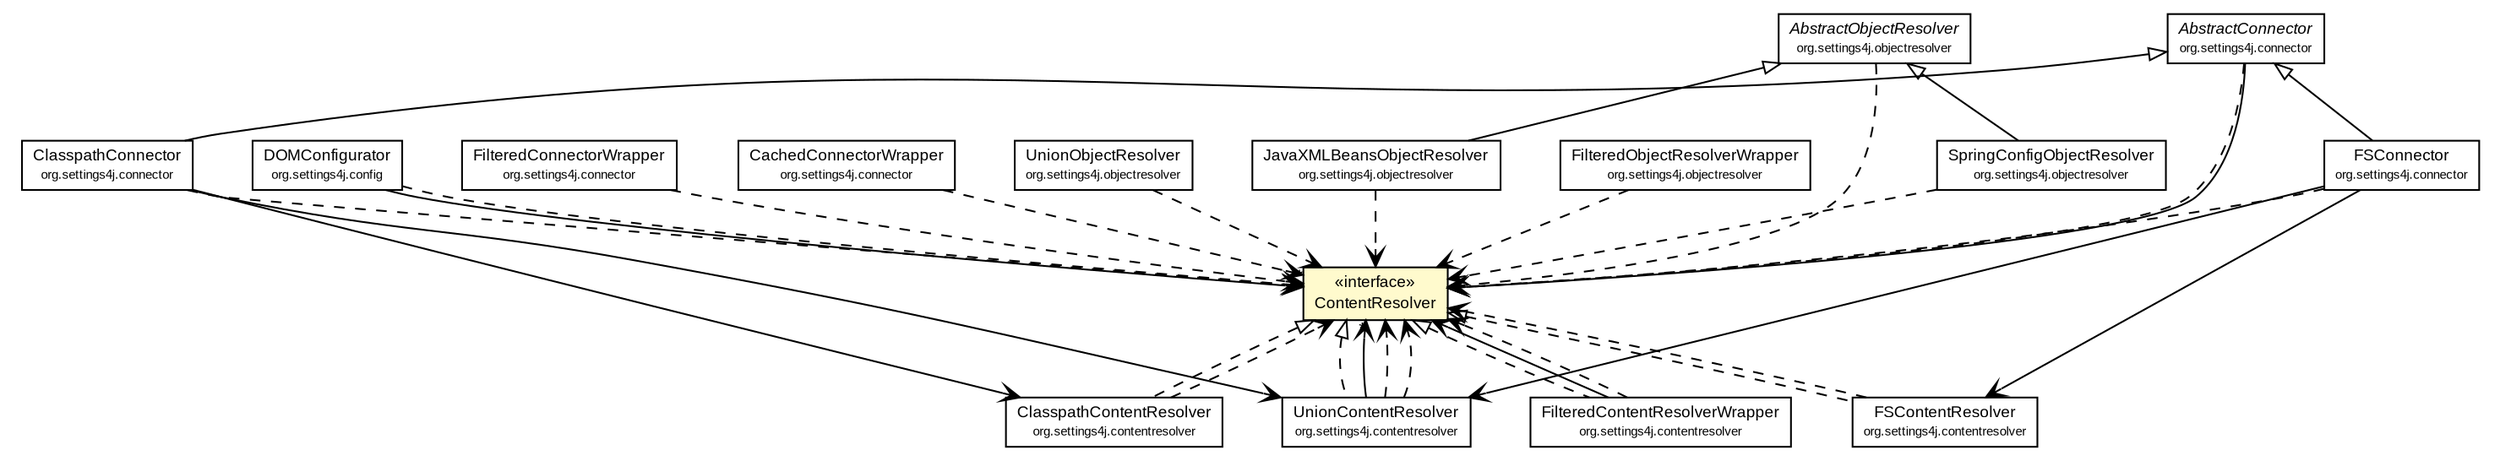 #!/usr/local/bin/dot
#
# Class diagram 
# Generated by UMLGraph version R5_6-24-gf6e263 (http://www.umlgraph.org/)
#

digraph G {
	edge [fontname="arial",fontsize=10,labelfontname="arial",labelfontsize=10];
	node [fontname="arial",fontsize=10,shape=plaintext];
	nodesep=0.25;
	ranksep=0.5;
	// org.settings4j.config.DOMConfigurator
	c2002 [label=<<table title="org.settings4j.config.DOMConfigurator" border="0" cellborder="1" cellspacing="0" cellpadding="2" port="p" href="./config/DOMConfigurator.html">
		<tr><td><table border="0" cellspacing="0" cellpadding="1">
<tr><td align="center" balign="center"> DOMConfigurator </td></tr>
<tr><td align="center" balign="center"><font point-size="7.0"> org.settings4j.config </font></td></tr>
		</table></td></tr>
		</table>>, URL="./config/DOMConfigurator.html", fontname="arial", fontcolor="black", fontsize=9.0];
	// org.settings4j.connector.FSConnector
	c2007 [label=<<table title="org.settings4j.connector.FSConnector" border="0" cellborder="1" cellspacing="0" cellpadding="2" port="p" href="./connector/FSConnector.html">
		<tr><td><table border="0" cellspacing="0" cellpadding="1">
<tr><td align="center" balign="center"> FSConnector </td></tr>
<tr><td align="center" balign="center"><font point-size="7.0"> org.settings4j.connector </font></td></tr>
		</table></td></tr>
		</table>>, URL="./connector/FSConnector.html", fontname="arial", fontcolor="black", fontsize=9.0];
	// org.settings4j.connector.FilteredConnectorWrapper
	c2008 [label=<<table title="org.settings4j.connector.FilteredConnectorWrapper" border="0" cellborder="1" cellspacing="0" cellpadding="2" port="p" href="./connector/FilteredConnectorWrapper.html">
		<tr><td><table border="0" cellspacing="0" cellpadding="1">
<tr><td align="center" balign="center"> FilteredConnectorWrapper </td></tr>
<tr><td align="center" balign="center"><font point-size="7.0"> org.settings4j.connector </font></td></tr>
		</table></td></tr>
		</table>>, URL="./connector/FilteredConnectorWrapper.html", fontname="arial", fontcolor="black", fontsize=9.0];
	// org.settings4j.connector.ClasspathConnector
	c2010 [label=<<table title="org.settings4j.connector.ClasspathConnector" border="0" cellborder="1" cellspacing="0" cellpadding="2" port="p" href="./connector/ClasspathConnector.html">
		<tr><td><table border="0" cellspacing="0" cellpadding="1">
<tr><td align="center" balign="center"> ClasspathConnector </td></tr>
<tr><td align="center" balign="center"><font point-size="7.0"> org.settings4j.connector </font></td></tr>
		</table></td></tr>
		</table>>, URL="./connector/ClasspathConnector.html", fontname="arial", fontcolor="black", fontsize=9.0];
	// org.settings4j.connector.CachedConnectorWrapper
	c2011 [label=<<table title="org.settings4j.connector.CachedConnectorWrapper" border="0" cellborder="1" cellspacing="0" cellpadding="2" port="p" href="./connector/CachedConnectorWrapper.html">
		<tr><td><table border="0" cellspacing="0" cellpadding="1">
<tr><td align="center" balign="center"> CachedConnectorWrapper </td></tr>
<tr><td align="center" balign="center"><font point-size="7.0"> org.settings4j.connector </font></td></tr>
		</table></td></tr>
		</table>>, URL="./connector/CachedConnectorWrapper.html", fontname="arial", fontcolor="black", fontsize=9.0];
	// org.settings4j.connector.AbstractConnector
	c2013 [label=<<table title="org.settings4j.connector.AbstractConnector" border="0" cellborder="1" cellspacing="0" cellpadding="2" port="p" href="./connector/AbstractConnector.html">
		<tr><td><table border="0" cellspacing="0" cellpadding="1">
<tr><td align="center" balign="center"><font face="arial italic"> AbstractConnector </font></td></tr>
<tr><td align="center" balign="center"><font point-size="7.0"> org.settings4j.connector </font></td></tr>
		</table></td></tr>
		</table>>, URL="./connector/AbstractConnector.html", fontname="arial", fontcolor="black", fontsize=9.0];
	// org.settings4j.ContentResolver
	c2020 [label=<<table title="org.settings4j.ContentResolver" border="0" cellborder="1" cellspacing="0" cellpadding="2" port="p" bgcolor="lemonChiffon" href="./ContentResolver.html">
		<tr><td><table border="0" cellspacing="0" cellpadding="1">
<tr><td align="center" balign="center"> &#171;interface&#187; </td></tr>
<tr><td align="center" balign="center"> ContentResolver </td></tr>
		</table></td></tr>
		</table>>, URL="./ContentResolver.html", fontname="arial", fontcolor="black", fontsize=9.0];
	// org.settings4j.contentresolver.UnionContentResolver
	c2025 [label=<<table title="org.settings4j.contentresolver.UnionContentResolver" border="0" cellborder="1" cellspacing="0" cellpadding="2" port="p" href="./contentresolver/UnionContentResolver.html">
		<tr><td><table border="0" cellspacing="0" cellpadding="1">
<tr><td align="center" balign="center"> UnionContentResolver </td></tr>
<tr><td align="center" balign="center"><font point-size="7.0"> org.settings4j.contentresolver </font></td></tr>
		</table></td></tr>
		</table>>, URL="./contentresolver/UnionContentResolver.html", fontname="arial", fontcolor="black", fontsize=9.0];
	// org.settings4j.contentresolver.FSContentResolver
	c2026 [label=<<table title="org.settings4j.contentresolver.FSContentResolver" border="0" cellborder="1" cellspacing="0" cellpadding="2" port="p" href="./contentresolver/FSContentResolver.html">
		<tr><td><table border="0" cellspacing="0" cellpadding="1">
<tr><td align="center" balign="center"> FSContentResolver </td></tr>
<tr><td align="center" balign="center"><font point-size="7.0"> org.settings4j.contentresolver </font></td></tr>
		</table></td></tr>
		</table>>, URL="./contentresolver/FSContentResolver.html", fontname="arial", fontcolor="black", fontsize=9.0];
	// org.settings4j.contentresolver.FilteredContentResolverWrapper
	c2027 [label=<<table title="org.settings4j.contentresolver.FilteredContentResolverWrapper" border="0" cellborder="1" cellspacing="0" cellpadding="2" port="p" href="./contentresolver/FilteredContentResolverWrapper.html">
		<tr><td><table border="0" cellspacing="0" cellpadding="1">
<tr><td align="center" balign="center"> FilteredContentResolverWrapper </td></tr>
<tr><td align="center" balign="center"><font point-size="7.0"> org.settings4j.contentresolver </font></td></tr>
		</table></td></tr>
		</table>>, URL="./contentresolver/FilteredContentResolverWrapper.html", fontname="arial", fontcolor="black", fontsize=9.0];
	// org.settings4j.contentresolver.ClasspathContentResolver
	c2028 [label=<<table title="org.settings4j.contentresolver.ClasspathContentResolver" border="0" cellborder="1" cellspacing="0" cellpadding="2" port="p" href="./contentresolver/ClasspathContentResolver.html">
		<tr><td><table border="0" cellspacing="0" cellpadding="1">
<tr><td align="center" balign="center"> ClasspathContentResolver </td></tr>
<tr><td align="center" balign="center"><font point-size="7.0"> org.settings4j.contentresolver </font></td></tr>
		</table></td></tr>
		</table>>, URL="./contentresolver/ClasspathContentResolver.html", fontname="arial", fontcolor="black", fontsize=9.0];
	// org.settings4j.objectresolver.UnionObjectResolver
	c2037 [label=<<table title="org.settings4j.objectresolver.UnionObjectResolver" border="0" cellborder="1" cellspacing="0" cellpadding="2" port="p" href="./objectresolver/UnionObjectResolver.html">
		<tr><td><table border="0" cellspacing="0" cellpadding="1">
<tr><td align="center" balign="center"> UnionObjectResolver </td></tr>
<tr><td align="center" balign="center"><font point-size="7.0"> org.settings4j.objectresolver </font></td></tr>
		</table></td></tr>
		</table>>, URL="./objectresolver/UnionObjectResolver.html", fontname="arial", fontcolor="black", fontsize=9.0];
	// org.settings4j.objectresolver.SpringConfigObjectResolver
	c2038 [label=<<table title="org.settings4j.objectresolver.SpringConfigObjectResolver" border="0" cellborder="1" cellspacing="0" cellpadding="2" port="p" href="./objectresolver/SpringConfigObjectResolver.html">
		<tr><td><table border="0" cellspacing="0" cellpadding="1">
<tr><td align="center" balign="center"> SpringConfigObjectResolver </td></tr>
<tr><td align="center" balign="center"><font point-size="7.0"> org.settings4j.objectresolver </font></td></tr>
		</table></td></tr>
		</table>>, URL="./objectresolver/SpringConfigObjectResolver.html", fontname="arial", fontcolor="black", fontsize=9.0];
	// org.settings4j.objectresolver.JavaXMLBeansObjectResolver
	c2039 [label=<<table title="org.settings4j.objectresolver.JavaXMLBeansObjectResolver" border="0" cellborder="1" cellspacing="0" cellpadding="2" port="p" href="./objectresolver/JavaXMLBeansObjectResolver.html">
		<tr><td><table border="0" cellspacing="0" cellpadding="1">
<tr><td align="center" balign="center"> JavaXMLBeansObjectResolver </td></tr>
<tr><td align="center" balign="center"><font point-size="7.0"> org.settings4j.objectresolver </font></td></tr>
		</table></td></tr>
		</table>>, URL="./objectresolver/JavaXMLBeansObjectResolver.html", fontname="arial", fontcolor="black", fontsize=9.0];
	// org.settings4j.objectresolver.FilteredObjectResolverWrapper
	c2040 [label=<<table title="org.settings4j.objectresolver.FilteredObjectResolverWrapper" border="0" cellborder="1" cellspacing="0" cellpadding="2" port="p" href="./objectresolver/FilteredObjectResolverWrapper.html">
		<tr><td><table border="0" cellspacing="0" cellpadding="1">
<tr><td align="center" balign="center"> FilteredObjectResolverWrapper </td></tr>
<tr><td align="center" balign="center"><font point-size="7.0"> org.settings4j.objectresolver </font></td></tr>
		</table></td></tr>
		</table>>, URL="./objectresolver/FilteredObjectResolverWrapper.html", fontname="arial", fontcolor="black", fontsize=9.0];
	// org.settings4j.objectresolver.AbstractObjectResolver
	c2041 [label=<<table title="org.settings4j.objectresolver.AbstractObjectResolver" border="0" cellborder="1" cellspacing="0" cellpadding="2" port="p" href="./objectresolver/AbstractObjectResolver.html">
		<tr><td><table border="0" cellspacing="0" cellpadding="1">
<tr><td align="center" balign="center"><font face="arial italic"> AbstractObjectResolver </font></td></tr>
<tr><td align="center" balign="center"><font point-size="7.0"> org.settings4j.objectresolver </font></td></tr>
		</table></td></tr>
		</table>>, URL="./objectresolver/AbstractObjectResolver.html", fontname="arial", fontcolor="black", fontsize=9.0];
	//org.settings4j.connector.FSConnector extends org.settings4j.connector.AbstractConnector
	c2013:p -> c2007:p [dir=back,arrowtail=empty];
	//org.settings4j.connector.ClasspathConnector extends org.settings4j.connector.AbstractConnector
	c2013:p -> c2010:p [dir=back,arrowtail=empty];
	//org.settings4j.contentresolver.UnionContentResolver implements org.settings4j.ContentResolver
	c2020:p -> c2025:p [dir=back,arrowtail=empty,style=dashed];
	//org.settings4j.contentresolver.FSContentResolver implements org.settings4j.ContentResolver
	c2020:p -> c2026:p [dir=back,arrowtail=empty,style=dashed];
	//org.settings4j.contentresolver.FilteredContentResolverWrapper implements org.settings4j.ContentResolver
	c2020:p -> c2027:p [dir=back,arrowtail=empty,style=dashed];
	//org.settings4j.contentresolver.ClasspathContentResolver implements org.settings4j.ContentResolver
	c2020:p -> c2028:p [dir=back,arrowtail=empty,style=dashed];
	//org.settings4j.objectresolver.SpringConfigObjectResolver extends org.settings4j.objectresolver.AbstractObjectResolver
	c2041:p -> c2038:p [dir=back,arrowtail=empty];
	//org.settings4j.objectresolver.JavaXMLBeansObjectResolver extends org.settings4j.objectresolver.AbstractObjectResolver
	c2041:p -> c2039:p [dir=back,arrowtail=empty];
	// org.settings4j.config.DOMConfigurator NAVASSOC org.settings4j.ContentResolver
	c2002:p -> c2020:p [taillabel="", label="", headlabel="*", fontname="arial", fontcolor="black", fontsize=10.0, color="black", arrowhead=open];
	// org.settings4j.connector.FSConnector NAVASSOC org.settings4j.contentresolver.FSContentResolver
	c2007:p -> c2026:p [taillabel="", label="", headlabel="", fontname="arial", fontcolor="black", fontsize=10.0, color="black", arrowhead=open];
	// org.settings4j.connector.FSConnector NAVASSOC org.settings4j.contentresolver.UnionContentResolver
	c2007:p -> c2025:p [taillabel="", label="", headlabel="", fontname="arial", fontcolor="black", fontsize=10.0, color="black", arrowhead=open];
	// org.settings4j.connector.ClasspathConnector NAVASSOC org.settings4j.contentresolver.ClasspathContentResolver
	c2010:p -> c2028:p [taillabel="", label="", headlabel="", fontname="arial", fontcolor="black", fontsize=10.0, color="black", arrowhead=open];
	// org.settings4j.connector.ClasspathConnector NAVASSOC org.settings4j.contentresolver.UnionContentResolver
	c2010:p -> c2025:p [taillabel="", label="", headlabel="", fontname="arial", fontcolor="black", fontsize=10.0, color="black", arrowhead=open];
	// org.settings4j.connector.AbstractConnector NAVASSOC org.settings4j.ContentResolver
	c2013:p -> c2020:p [taillabel="", label="", headlabel="", fontname="arial", fontcolor="black", fontsize=10.0, color="black", arrowhead=open];
	// org.settings4j.contentresolver.UnionContentResolver NAVASSOC org.settings4j.ContentResolver
	c2025:p -> c2020:p [taillabel="", label="", headlabel="*", fontname="arial", fontcolor="black", fontsize=10.0, color="black", arrowhead=open];
	// org.settings4j.contentresolver.FilteredContentResolverWrapper NAVASSOC org.settings4j.ContentResolver
	c2027:p -> c2020:p [taillabel="", label="", headlabel="", fontname="arial", fontcolor="black", fontsize=10.0, color="black", arrowhead=open];
	// org.settings4j.config.DOMConfigurator DEPEND org.settings4j.ContentResolver
	c2002:p -> c2020:p [taillabel="", label="", headlabel="", fontname="arial", fontcolor="black", fontsize=10.0, color="black", arrowhead=open, style=dashed];
	// org.settings4j.connector.FSConnector DEPEND org.settings4j.ContentResolver
	c2007:p -> c2020:p [taillabel="", label="", headlabel="", fontname="arial", fontcolor="black", fontsize=10.0, color="black", arrowhead=open, style=dashed];
	// org.settings4j.connector.FilteredConnectorWrapper DEPEND org.settings4j.ContentResolver
	c2008:p -> c2020:p [taillabel="", label="", headlabel="", fontname="arial", fontcolor="black", fontsize=10.0, color="black", arrowhead=open, style=dashed];
	// org.settings4j.connector.ClasspathConnector DEPEND org.settings4j.ContentResolver
	c2010:p -> c2020:p [taillabel="", label="", headlabel="", fontname="arial", fontcolor="black", fontsize=10.0, color="black", arrowhead=open, style=dashed];
	// org.settings4j.connector.CachedConnectorWrapper DEPEND org.settings4j.ContentResolver
	c2011:p -> c2020:p [taillabel="", label="", headlabel="", fontname="arial", fontcolor="black", fontsize=10.0, color="black", arrowhead=open, style=dashed];
	// org.settings4j.connector.AbstractConnector DEPEND org.settings4j.ContentResolver
	c2013:p -> c2020:p [taillabel="", label="", headlabel="", fontname="arial", fontcolor="black", fontsize=10.0, color="black", arrowhead=open, style=dashed];
	// org.settings4j.contentresolver.UnionContentResolver DEPEND org.settings4j.ContentResolver
	c2025:p -> c2020:p [taillabel="", label="", headlabel="", fontname="arial", fontcolor="black", fontsize=10.0, color="black", arrowhead=open, style=dashed];
	// org.settings4j.contentresolver.UnionContentResolver DEPEND org.settings4j.ContentResolver
	c2025:p -> c2020:p [taillabel="", label="", headlabel="", fontname="arial", fontcolor="black", fontsize=10.0, color="black", arrowhead=open, style=dashed];
	// org.settings4j.contentresolver.FSContentResolver DEPEND org.settings4j.ContentResolver
	c2026:p -> c2020:p [taillabel="", label="", headlabel="", fontname="arial", fontcolor="black", fontsize=10.0, color="black", arrowhead=open, style=dashed];
	// org.settings4j.contentresolver.FilteredContentResolverWrapper DEPEND org.settings4j.ContentResolver
	c2027:p -> c2020:p [taillabel="", label="", headlabel="", fontname="arial", fontcolor="black", fontsize=10.0, color="black", arrowhead=open, style=dashed];
	// org.settings4j.contentresolver.ClasspathContentResolver DEPEND org.settings4j.ContentResolver
	c2028:p -> c2020:p [taillabel="", label="", headlabel="", fontname="arial", fontcolor="black", fontsize=10.0, color="black", arrowhead=open, style=dashed];
	// org.settings4j.objectresolver.UnionObjectResolver DEPEND org.settings4j.ContentResolver
	c2037:p -> c2020:p [taillabel="", label="", headlabel="", fontname="arial", fontcolor="black", fontsize=10.0, color="black", arrowhead=open, style=dashed];
	// org.settings4j.objectresolver.SpringConfigObjectResolver DEPEND org.settings4j.ContentResolver
	c2038:p -> c2020:p [taillabel="", label="", headlabel="", fontname="arial", fontcolor="black", fontsize=10.0, color="black", arrowhead=open, style=dashed];
	// org.settings4j.objectresolver.JavaXMLBeansObjectResolver DEPEND org.settings4j.ContentResolver
	c2039:p -> c2020:p [taillabel="", label="", headlabel="", fontname="arial", fontcolor="black", fontsize=10.0, color="black", arrowhead=open, style=dashed];
	// org.settings4j.objectresolver.FilteredObjectResolverWrapper DEPEND org.settings4j.ContentResolver
	c2040:p -> c2020:p [taillabel="", label="", headlabel="", fontname="arial", fontcolor="black", fontsize=10.0, color="black", arrowhead=open, style=dashed];
	// org.settings4j.objectresolver.AbstractObjectResolver DEPEND org.settings4j.ContentResolver
	c2041:p -> c2020:p [taillabel="", label="", headlabel="", fontname="arial", fontcolor="black", fontsize=10.0, color="black", arrowhead=open, style=dashed];
}

